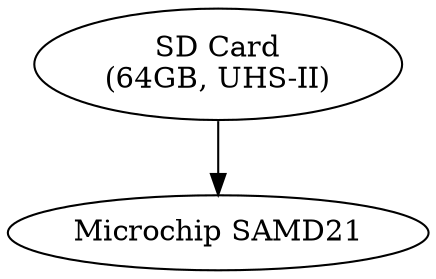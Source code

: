 digraph Arch
{
	sdcard[label="SD Card\n(64GB, UHS-II)"];
	samd[label="Microchip SAMD21"];

	sdcard -> samd;
}
